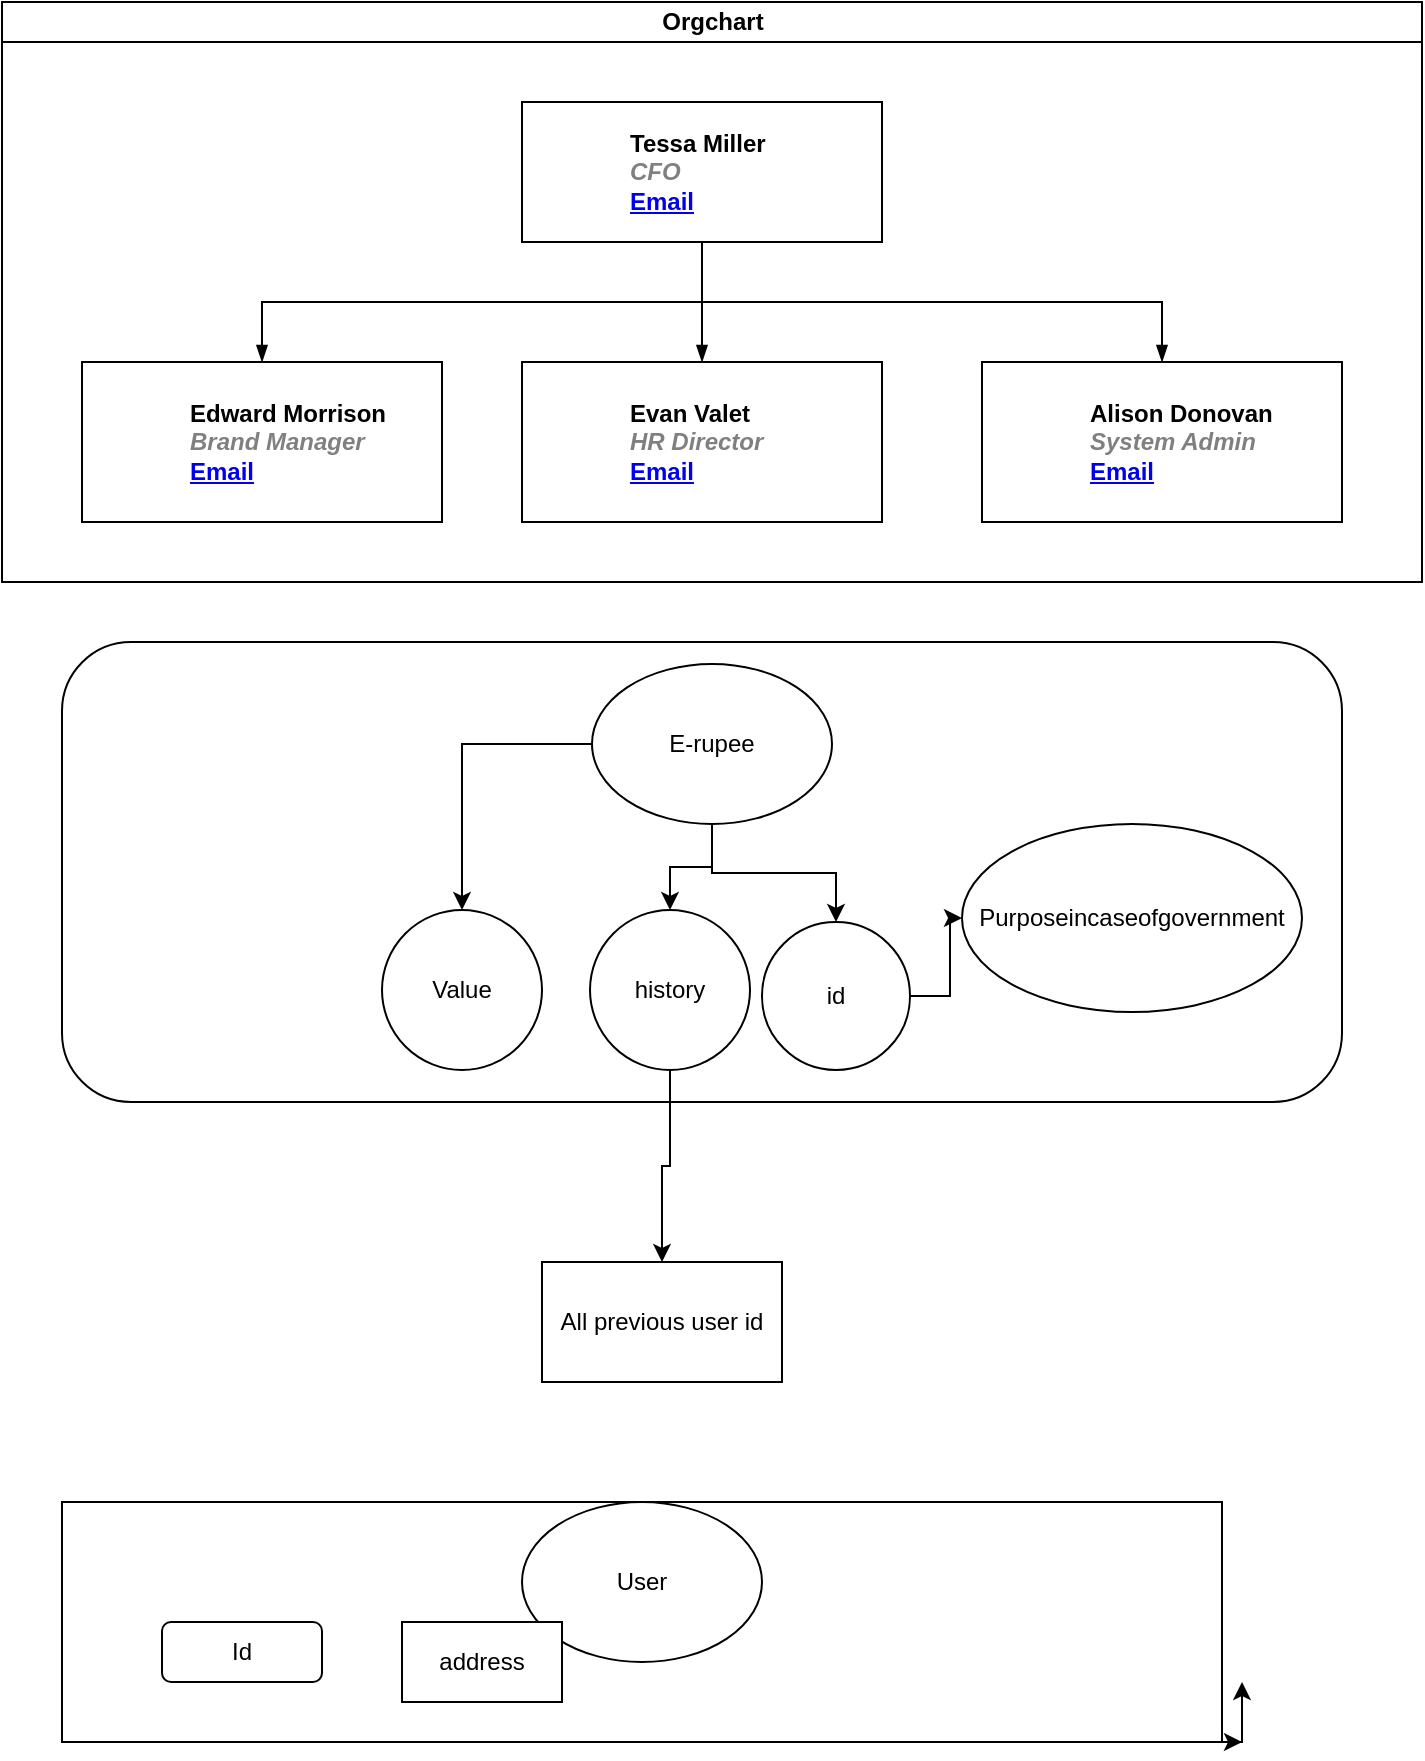 <mxfile version="25.0.3">
  <diagram id="prtHgNgQTEPvFCAcTncT" name="Page-1">
    <mxGraphModel dx="1050" dy="569" grid="1" gridSize="10" guides="1" tooltips="1" connect="1" arrows="1" fold="1" page="1" pageScale="1" pageWidth="827" pageHeight="1169" math="0" shadow="0">
      <root>
        <mxCell id="0" />
        <mxCell id="1" parent="0" />
        <mxCell id="dNxyNK7c78bLwvsdeMH5-11" value="Orgchart" style="swimlane;html=1;startSize=20;horizontal=1;containerType=tree;glass=0;" parent="1" vertex="1">
          <mxGeometry x="40" y="80" width="710" height="290" as="geometry" />
        </mxCell>
        <UserObject label="%name%&lt;br&gt;&lt;i style=&quot;color: gray&quot;&gt;%position%&lt;/i&gt;&lt;br&gt;&lt;a href=&quot;mailto:%email%&quot;&gt;Email&lt;/a&gt;" name="Tessa Miller" position="CFO" location="Office 1" email="me@example.com" placeholders="1" link="https://www.draw.io" id="dNxyNK7c78bLwvsdeMH5-12">
          <mxCell style="label;image=https://cdn3.iconfinder.com/data/icons/user-avatars-1/512/users-3-128.png;whiteSpace=wrap;html=1;rounded=0;glass=0;treeMoving=1;treeFolding=1;" parent="dNxyNK7c78bLwvsdeMH5-11" vertex="1">
            <mxGeometry x="260" y="50" width="180" height="70" as="geometry" />
          </mxCell>
        </UserObject>
        <mxCell id="dNxyNK7c78bLwvsdeMH5-13" value="" style="endArrow=blockThin;endFill=1;fontSize=11;edgeStyle=elbowEdgeStyle;elbow=vertical;rounded=0;" parent="dNxyNK7c78bLwvsdeMH5-11" source="dNxyNK7c78bLwvsdeMH5-12" target="dNxyNK7c78bLwvsdeMH5-14" edge="1">
          <mxGeometry relative="1" as="geometry" />
        </mxCell>
        <UserObject label="%name%&lt;br&gt;&lt;i style=&quot;color: gray&quot;&gt;%position%&lt;/i&gt;&lt;br&gt;&lt;a href=&quot;mailto:%email%&quot;&gt;Email&lt;/a&gt;" name="Edward Morrison" position="Brand Manager" location="Office 2" email="me@example.com" placeholders="1" link="https://www.draw.io" id="dNxyNK7c78bLwvsdeMH5-14">
          <mxCell style="label;image=https://cdn3.iconfinder.com/data/icons/user-avatars-1/512/users-10-3-128.png;whiteSpace=wrap;html=1;rounded=0;glass=0;treeFolding=1;treeMoving=1;" parent="dNxyNK7c78bLwvsdeMH5-11" vertex="1">
            <mxGeometry x="40" y="180" width="180" height="80" as="geometry" />
          </mxCell>
        </UserObject>
        <mxCell id="dNxyNK7c78bLwvsdeMH5-15" value="" style="endArrow=blockThin;endFill=1;fontSize=11;edgeStyle=elbowEdgeStyle;elbow=vertical;rounded=0;" parent="dNxyNK7c78bLwvsdeMH5-11" source="dNxyNK7c78bLwvsdeMH5-12" target="dNxyNK7c78bLwvsdeMH5-16" edge="1">
          <mxGeometry relative="1" as="geometry" />
        </mxCell>
        <UserObject label="%name%&lt;br&gt;&lt;i style=&quot;color: gray&quot;&gt;%position%&lt;/i&gt;&lt;br&gt;&lt;a href=&quot;mailto:%email%&quot;&gt;Email&lt;/a&gt;" name="Evan Valet" position="HR Director" location="Office 4" email="me@example.com" placeholders="1" link="https://www.draw.io" id="dNxyNK7c78bLwvsdeMH5-16">
          <mxCell style="label;image=https://cdn3.iconfinder.com/data/icons/user-avatars-1/512/users-9-2-128.png;whiteSpace=wrap;html=1;rounded=0;glass=0;treeFolding=1;treeMoving=1;" parent="dNxyNK7c78bLwvsdeMH5-11" vertex="1">
            <mxGeometry x="260" y="180" width="180" height="80" as="geometry" />
          </mxCell>
        </UserObject>
        <mxCell id="dNxyNK7c78bLwvsdeMH5-17" value="" style="endArrow=blockThin;endFill=1;fontSize=11;edgeStyle=elbowEdgeStyle;elbow=vertical;rounded=0;" parent="dNxyNK7c78bLwvsdeMH5-11" source="dNxyNK7c78bLwvsdeMH5-12" target="dNxyNK7c78bLwvsdeMH5-18" edge="1">
          <mxGeometry relative="1" as="geometry" />
        </mxCell>
        <UserObject label="%name%&lt;br&gt;&lt;i style=&quot;color: gray&quot;&gt;%position%&lt;/i&gt;&lt;br&gt;&lt;a href=&quot;mailto:%email%&quot;&gt;Email&lt;/a&gt;" name="Alison Donovan" position="System Admin" location="Office 3" email="me@example.com" placeholders="1" link="https://www.draw.io" id="dNxyNK7c78bLwvsdeMH5-18">
          <mxCell style="label;image=https://cdn3.iconfinder.com/data/icons/user-avatars-1/512/users-2-128.png;whiteSpace=wrap;html=1;rounded=0;glass=0;" parent="dNxyNK7c78bLwvsdeMH5-11" vertex="1">
            <mxGeometry x="490" y="180" width="180" height="80" as="geometry" />
          </mxCell>
        </UserObject>
        <mxCell id="ejPiHOzrENrwdyIsd0X_-1" value="" style="rounded=1;whiteSpace=wrap;html=1;" vertex="1" parent="1">
          <mxGeometry x="70" y="400" width="640" height="230" as="geometry" />
        </mxCell>
        <mxCell id="ejPiHOzrENrwdyIsd0X_-6" style="edgeStyle=orthogonalEdgeStyle;rounded=0;orthogonalLoop=1;jettySize=auto;html=1;" edge="1" parent="1" source="ejPiHOzrENrwdyIsd0X_-2" target="ejPiHOzrENrwdyIsd0X_-5">
          <mxGeometry relative="1" as="geometry" />
        </mxCell>
        <mxCell id="ejPiHOzrENrwdyIsd0X_-7" style="edgeStyle=orthogonalEdgeStyle;rounded=0;orthogonalLoop=1;jettySize=auto;html=1;" edge="1" parent="1" source="ejPiHOzrENrwdyIsd0X_-2" target="ejPiHOzrENrwdyIsd0X_-3">
          <mxGeometry relative="1" as="geometry" />
        </mxCell>
        <mxCell id="ejPiHOzrENrwdyIsd0X_-8" style="edgeStyle=orthogonalEdgeStyle;rounded=0;orthogonalLoop=1;jettySize=auto;html=1;" edge="1" parent="1" source="ejPiHOzrENrwdyIsd0X_-2" target="ejPiHOzrENrwdyIsd0X_-4">
          <mxGeometry relative="1" as="geometry" />
        </mxCell>
        <mxCell id="ejPiHOzrENrwdyIsd0X_-2" value="E-rupee" style="ellipse;whiteSpace=wrap;html=1;" vertex="1" parent="1">
          <mxGeometry x="335" y="411" width="120" height="80" as="geometry" />
        </mxCell>
        <mxCell id="ejPiHOzrENrwdyIsd0X_-12" style="edgeStyle=orthogonalEdgeStyle;rounded=0;orthogonalLoop=1;jettySize=auto;html=1;" edge="1" parent="1" source="ejPiHOzrENrwdyIsd0X_-3" target="ejPiHOzrENrwdyIsd0X_-11">
          <mxGeometry relative="1" as="geometry" />
        </mxCell>
        <mxCell id="ejPiHOzrENrwdyIsd0X_-3" value="history" style="ellipse;whiteSpace=wrap;html=1;aspect=fixed;" vertex="1" parent="1">
          <mxGeometry x="334" y="534" width="80" height="80" as="geometry" />
        </mxCell>
        <mxCell id="ejPiHOzrENrwdyIsd0X_-4" value="Value" style="ellipse;whiteSpace=wrap;html=1;aspect=fixed;" vertex="1" parent="1">
          <mxGeometry x="230" y="534" width="80" height="80" as="geometry" />
        </mxCell>
        <mxCell id="ejPiHOzrENrwdyIsd0X_-10" style="edgeStyle=orthogonalEdgeStyle;rounded=0;orthogonalLoop=1;jettySize=auto;html=1;" edge="1" parent="1" source="ejPiHOzrENrwdyIsd0X_-5" target="ejPiHOzrENrwdyIsd0X_-9">
          <mxGeometry relative="1" as="geometry" />
        </mxCell>
        <mxCell id="ejPiHOzrENrwdyIsd0X_-5" value="id" style="ellipse;whiteSpace=wrap;html=1;aspect=fixed;" vertex="1" parent="1">
          <mxGeometry x="420" y="540" width="74" height="74" as="geometry" />
        </mxCell>
        <mxCell id="ejPiHOzrENrwdyIsd0X_-9" value="Purposeincaseofgovernment" style="ellipse;whiteSpace=wrap;html=1;" vertex="1" parent="1">
          <mxGeometry x="520" y="491" width="170" height="94" as="geometry" />
        </mxCell>
        <mxCell id="ejPiHOzrENrwdyIsd0X_-11" value="All previous user id" style="rounded=0;whiteSpace=wrap;html=1;" vertex="1" parent="1">
          <mxGeometry x="310" y="710" width="120" height="60" as="geometry" />
        </mxCell>
        <mxCell id="ejPiHOzrENrwdyIsd0X_-15" style="edgeStyle=orthogonalEdgeStyle;rounded=0;orthogonalLoop=1;jettySize=auto;html=1;exitX=1;exitY=1;exitDx=0;exitDy=0;" edge="1" parent="1" source="ejPiHOzrENrwdyIsd0X_-13">
          <mxGeometry relative="1" as="geometry">
            <mxPoint x="660" y="920" as="targetPoint" />
          </mxGeometry>
        </mxCell>
        <mxCell id="ejPiHOzrENrwdyIsd0X_-16" style="edgeStyle=orthogonalEdgeStyle;rounded=0;orthogonalLoop=1;jettySize=auto;html=1;exitX=1;exitY=1;exitDx=0;exitDy=0;" edge="1" parent="1" source="ejPiHOzrENrwdyIsd0X_-13">
          <mxGeometry relative="1" as="geometry">
            <mxPoint x="660" y="950" as="targetPoint" />
          </mxGeometry>
        </mxCell>
        <mxCell id="ejPiHOzrENrwdyIsd0X_-13" value="" style="rounded=0;whiteSpace=wrap;html=1;" vertex="1" parent="1">
          <mxGeometry x="70" y="830" width="580" height="120" as="geometry" />
        </mxCell>
        <mxCell id="ejPiHOzrENrwdyIsd0X_-14" value="User" style="ellipse;whiteSpace=wrap;html=1;" vertex="1" parent="1">
          <mxGeometry x="300" y="830" width="120" height="80" as="geometry" />
        </mxCell>
        <mxCell id="ejPiHOzrENrwdyIsd0X_-17" value="Id" style="rounded=1;whiteSpace=wrap;html=1;" vertex="1" parent="1">
          <mxGeometry x="120" y="890" width="80" height="30" as="geometry" />
        </mxCell>
        <mxCell id="ejPiHOzrENrwdyIsd0X_-18" value="address" style="rounded=0;whiteSpace=wrap;html=1;" vertex="1" parent="1">
          <mxGeometry x="240" y="890" width="80" height="40" as="geometry" />
        </mxCell>
      </root>
    </mxGraphModel>
  </diagram>
</mxfile>
